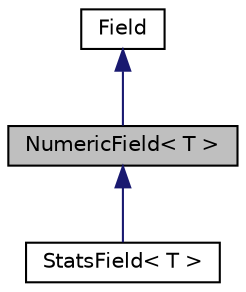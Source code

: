 digraph "NumericField&lt; T &gt;"
{
  edge [fontname="Helvetica",fontsize="10",labelfontname="Helvetica",labelfontsize="10"];
  node [fontname="Helvetica",fontsize="10",shape=record];
  Node1 [label="NumericField\< T \>",height=0.2,width=0.4,color="black", fillcolor="grey75", style="filled", fontcolor="black"];
  Node2 -> Node1 [dir="back",color="midnightblue",fontsize="10",style="solid"];
  Node2 [label="Field",height=0.2,width=0.4,color="black", fillcolor="white", style="filled",URL="$classField.html"];
  Node1 -> Node3 [dir="back",color="midnightblue",fontsize="10",style="solid"];
  Node3 [label="StatsField\< T \>",height=0.2,width=0.4,color="black", fillcolor="white", style="filled",URL="$classStatsField.html"];
}
